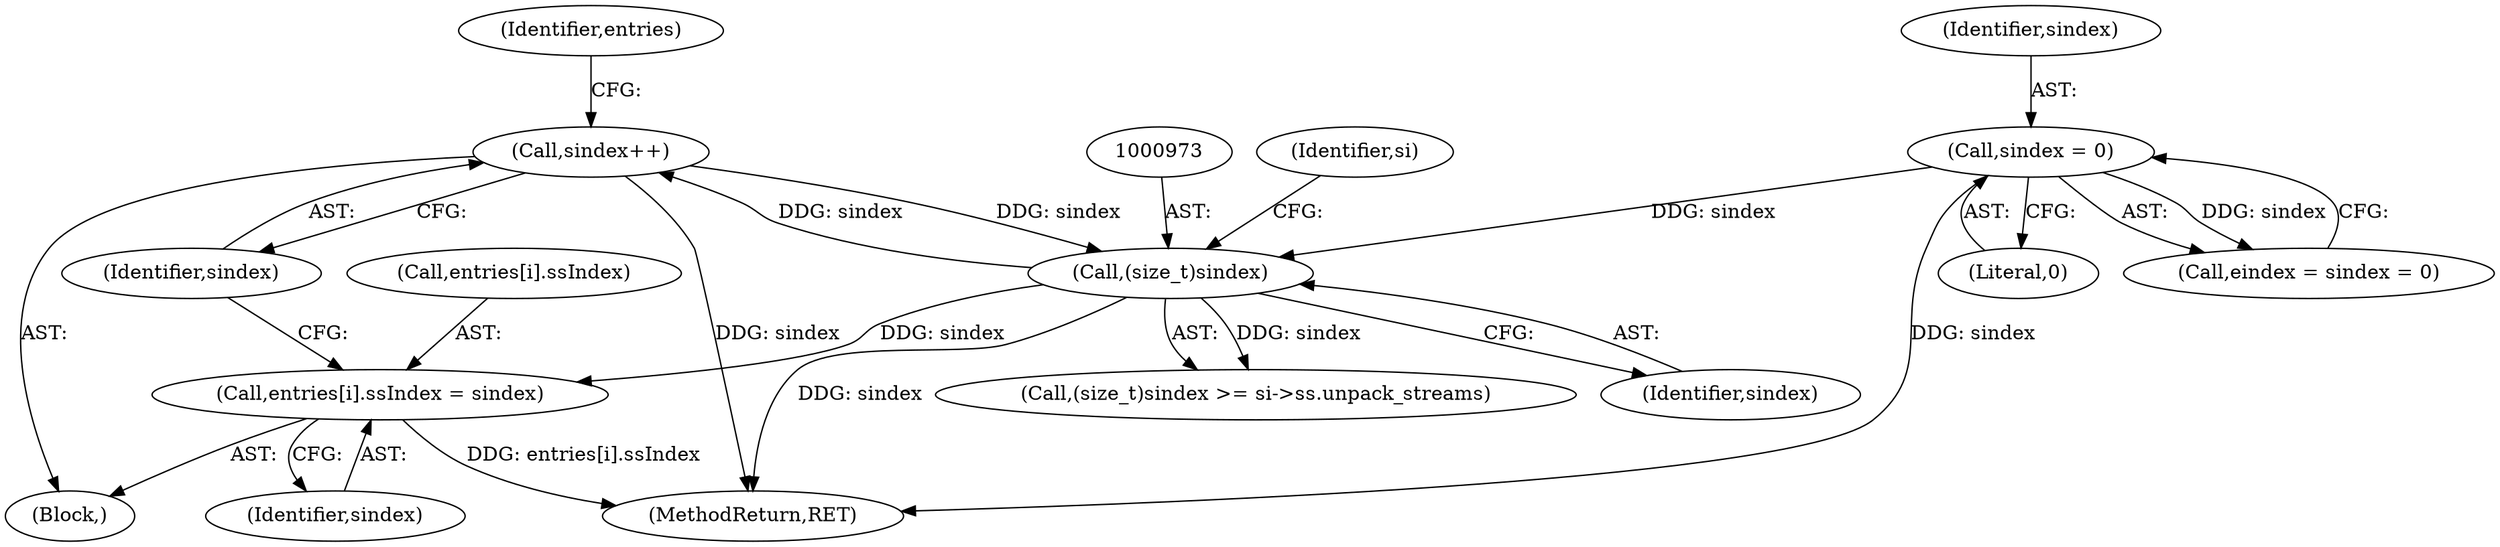 digraph "0_libarchive_7f17c791dcfd8c0416e2cd2485b19410e47ef126@array" {
"1001015" [label="(Call,entries[i].ssIndex = sindex)"];
"1000972" [label="(Call,(size_t)sindex)"];
"1000907" [label="(Call,sindex = 0)"];
"1001022" [label="(Call,sindex++)"];
"1001016" [label="(Call,entries[i].ssIndex)"];
"1000969" [label="(Block,)"];
"1000977" [label="(Identifier,si)"];
"1000971" [label="(Call,(size_t)sindex >= si->ss.unpack_streams)"];
"1001015" [label="(Call,entries[i].ssIndex = sindex)"];
"1001021" [label="(Identifier,sindex)"];
"1000908" [label="(Identifier,sindex)"];
"1001209" [label="(Identifier,entries)"];
"1000909" [label="(Literal,0)"];
"1000907" [label="(Call,sindex = 0)"];
"1001022" [label="(Call,sindex++)"];
"1000974" [label="(Identifier,sindex)"];
"1001307" [label="(MethodReturn,RET)"];
"1000905" [label="(Call,eindex = sindex = 0)"];
"1001023" [label="(Identifier,sindex)"];
"1000972" [label="(Call,(size_t)sindex)"];
"1001015" -> "1000969"  [label="AST: "];
"1001015" -> "1001021"  [label="CFG: "];
"1001016" -> "1001015"  [label="AST: "];
"1001021" -> "1001015"  [label="AST: "];
"1001023" -> "1001015"  [label="CFG: "];
"1001015" -> "1001307"  [label="DDG: entries[i].ssIndex"];
"1000972" -> "1001015"  [label="DDG: sindex"];
"1000972" -> "1000971"  [label="AST: "];
"1000972" -> "1000974"  [label="CFG: "];
"1000973" -> "1000972"  [label="AST: "];
"1000974" -> "1000972"  [label="AST: "];
"1000977" -> "1000972"  [label="CFG: "];
"1000972" -> "1001307"  [label="DDG: sindex"];
"1000972" -> "1000971"  [label="DDG: sindex"];
"1000907" -> "1000972"  [label="DDG: sindex"];
"1001022" -> "1000972"  [label="DDG: sindex"];
"1000972" -> "1001022"  [label="DDG: sindex"];
"1000907" -> "1000905"  [label="AST: "];
"1000907" -> "1000909"  [label="CFG: "];
"1000908" -> "1000907"  [label="AST: "];
"1000909" -> "1000907"  [label="AST: "];
"1000905" -> "1000907"  [label="CFG: "];
"1000907" -> "1001307"  [label="DDG: sindex"];
"1000907" -> "1000905"  [label="DDG: sindex"];
"1001022" -> "1000969"  [label="AST: "];
"1001022" -> "1001023"  [label="CFG: "];
"1001023" -> "1001022"  [label="AST: "];
"1001209" -> "1001022"  [label="CFG: "];
"1001022" -> "1001307"  [label="DDG: sindex"];
}
